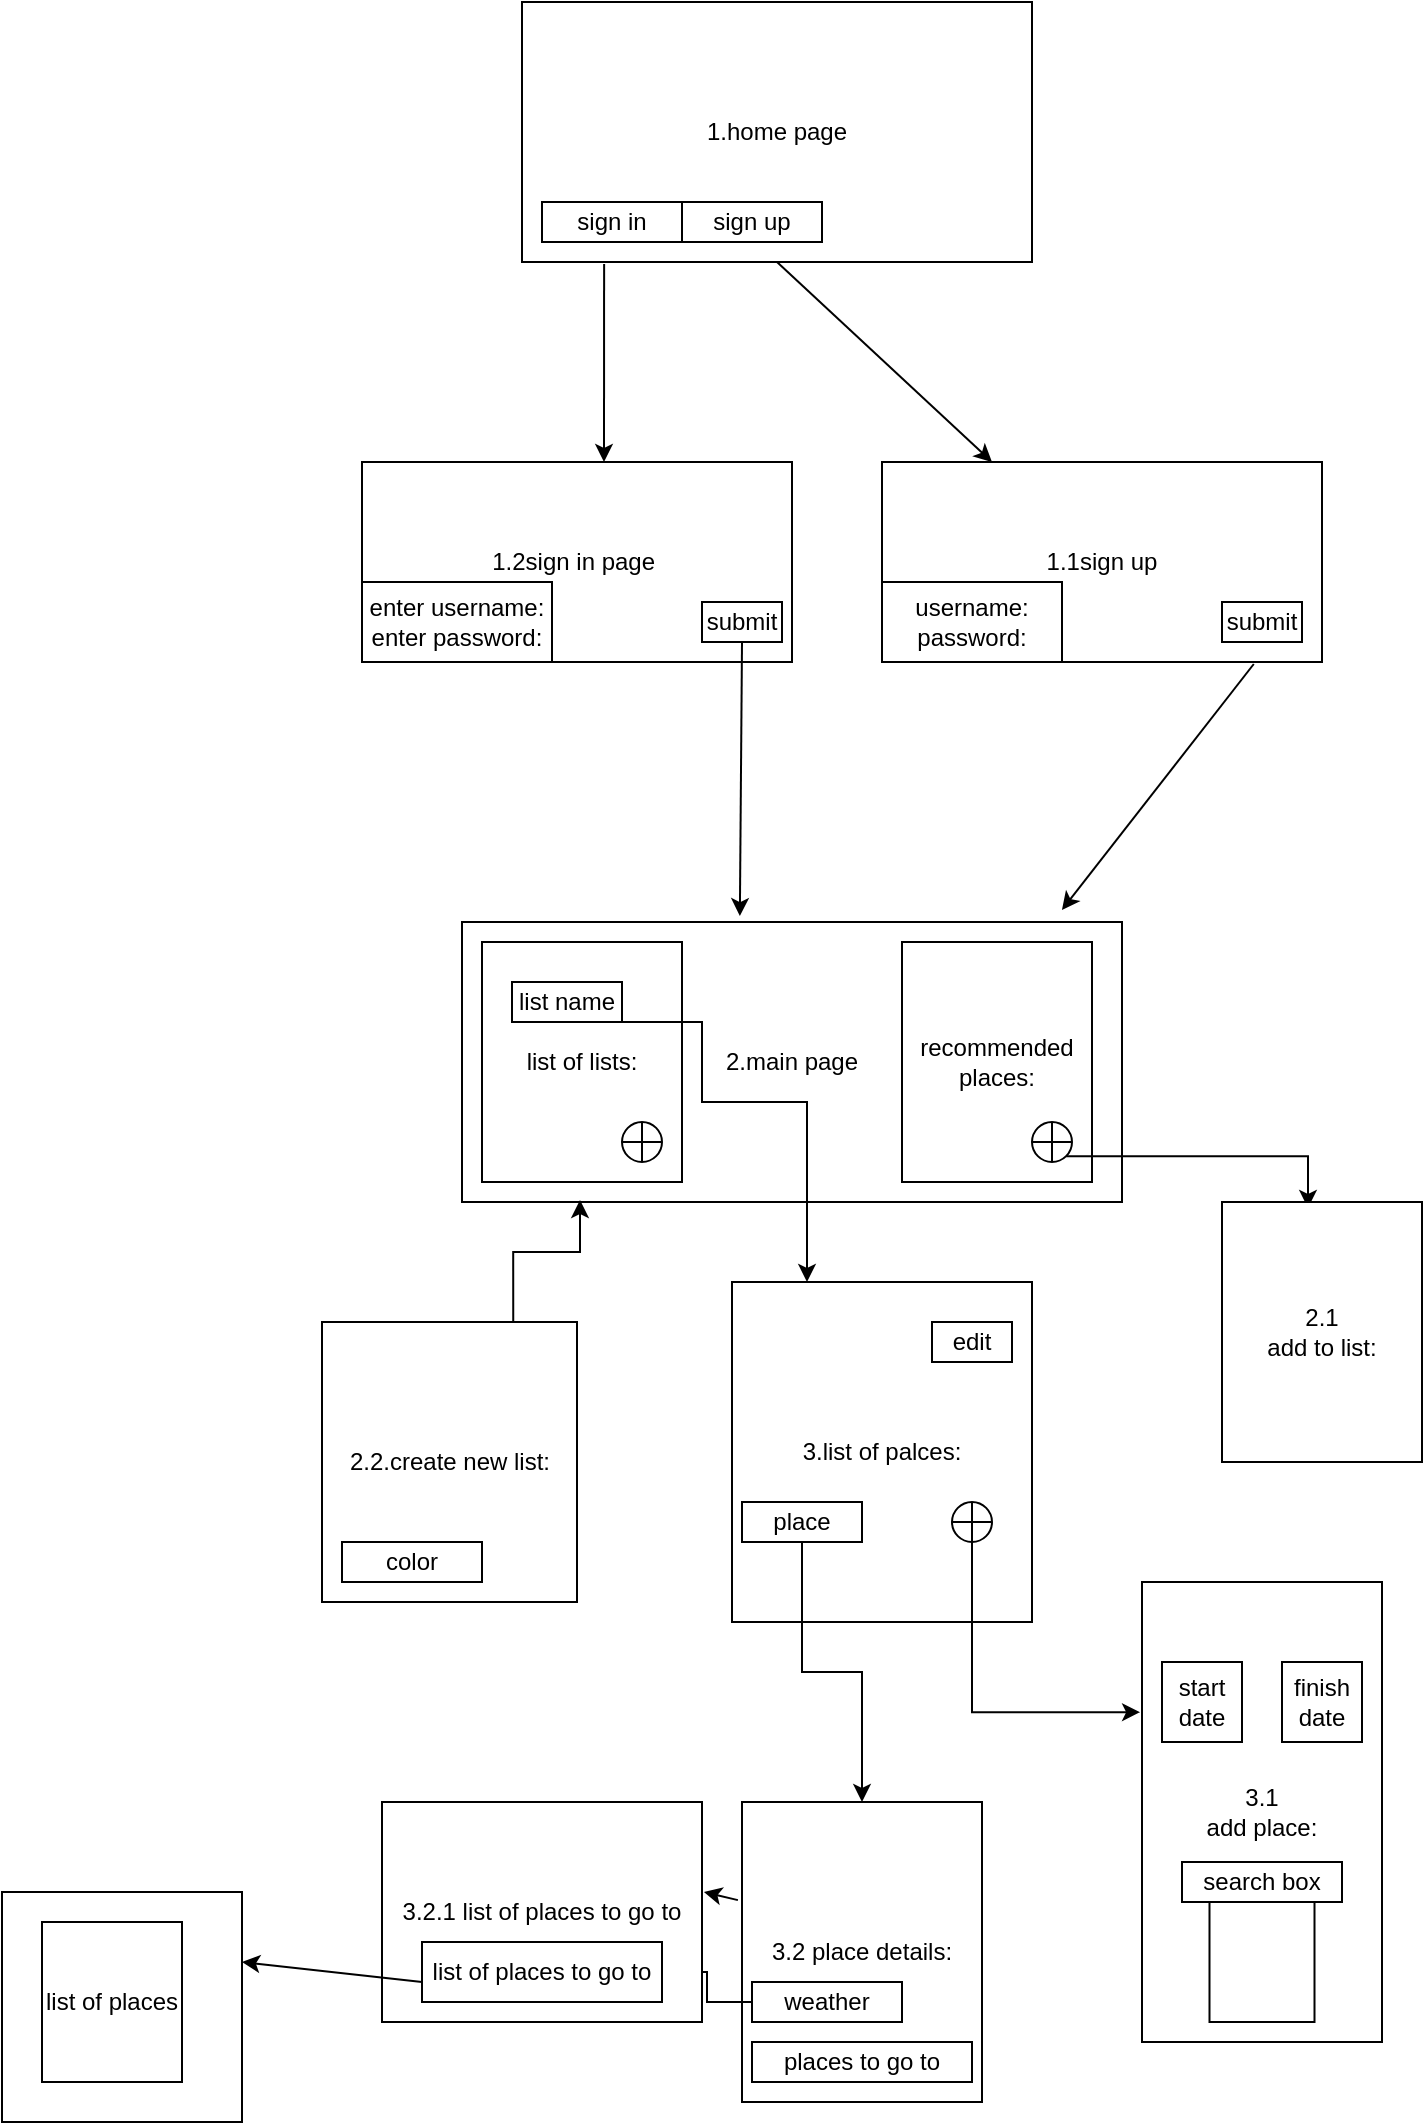 <mxfile version="15.8.0" type="github">
  <diagram id="wpuC7d9uDS4S8hS9o29s" name="Page-1">
    <mxGraphModel dx="1422" dy="786" grid="1" gridSize="10" guides="1" tooltips="1" connect="1" arrows="1" fold="1" page="1" pageScale="1" pageWidth="850" pageHeight="1100" math="0" shadow="0">
      <root>
        <mxCell id="0" />
        <mxCell id="1" parent="0" />
        <mxCell id="tql0qsIVnZ30SUJEE1Mj-4" value="1.home page" style="rounded=0;whiteSpace=wrap;html=1;" vertex="1" parent="1">
          <mxGeometry x="290" y="20" width="255" height="130" as="geometry" />
        </mxCell>
        <mxCell id="tql0qsIVnZ30SUJEE1Mj-5" value="sign in" style="rounded=0;whiteSpace=wrap;html=1;" vertex="1" parent="1">
          <mxGeometry x="300" y="120" width="70" height="20" as="geometry" />
        </mxCell>
        <mxCell id="tql0qsIVnZ30SUJEE1Mj-6" value="sign up" style="rounded=0;whiteSpace=wrap;html=1;" vertex="1" parent="1">
          <mxGeometry x="370" y="120" width="70" height="20" as="geometry" />
        </mxCell>
        <mxCell id="tql0qsIVnZ30SUJEE1Mj-8" value="" style="endArrow=classic;html=1;rounded=0;exitX=0.161;exitY=1.008;exitDx=0;exitDy=0;exitPerimeter=0;" edge="1" parent="1" source="tql0qsIVnZ30SUJEE1Mj-4">
          <mxGeometry width="50" height="50" relative="1" as="geometry">
            <mxPoint x="400" y="430" as="sourcePoint" />
            <mxPoint x="331" y="250" as="targetPoint" />
          </mxGeometry>
        </mxCell>
        <mxCell id="tql0qsIVnZ30SUJEE1Mj-9" value="1.2sign in page&amp;nbsp;" style="rounded=0;whiteSpace=wrap;html=1;" vertex="1" parent="1">
          <mxGeometry x="210" y="250" width="215" height="100" as="geometry" />
        </mxCell>
        <mxCell id="tql0qsIVnZ30SUJEE1Mj-12" value="enter username:&lt;br&gt;enter password:" style="rounded=0;whiteSpace=wrap;html=1;" vertex="1" parent="1">
          <mxGeometry x="210" y="310" width="95" height="40" as="geometry" />
        </mxCell>
        <mxCell id="tql0qsIVnZ30SUJEE1Mj-14" value="submit" style="rounded=0;whiteSpace=wrap;html=1;" vertex="1" parent="1">
          <mxGeometry x="380" y="320" width="40" height="20" as="geometry" />
        </mxCell>
        <mxCell id="tql0qsIVnZ30SUJEE1Mj-17" value="1.1sign up" style="rounded=0;whiteSpace=wrap;html=1;" vertex="1" parent="1">
          <mxGeometry x="470" y="250" width="220" height="100" as="geometry" />
        </mxCell>
        <mxCell id="tql0qsIVnZ30SUJEE1Mj-18" value="" style="endArrow=classic;html=1;rounded=0;entryX=0.25;entryY=0;entryDx=0;entryDy=0;exitX=0.5;exitY=1;exitDx=0;exitDy=0;" edge="1" parent="1" source="tql0qsIVnZ30SUJEE1Mj-4" target="tql0qsIVnZ30SUJEE1Mj-17">
          <mxGeometry width="50" height="50" relative="1" as="geometry">
            <mxPoint x="410" y="160" as="sourcePoint" />
            <mxPoint x="450" y="370" as="targetPoint" />
          </mxGeometry>
        </mxCell>
        <mxCell id="tql0qsIVnZ30SUJEE1Mj-19" value="username:&lt;br&gt;password:" style="rounded=0;whiteSpace=wrap;html=1;" vertex="1" parent="1">
          <mxGeometry x="470" y="310" width="90" height="40" as="geometry" />
        </mxCell>
        <mxCell id="tql0qsIVnZ30SUJEE1Mj-22" value="" style="endArrow=classic;html=1;rounded=0;entryX=0.421;entryY=-0.021;entryDx=0;entryDy=0;entryPerimeter=0;exitX=0.5;exitY=1;exitDx=0;exitDy=0;" edge="1" parent="1" source="tql0qsIVnZ30SUJEE1Mj-14" target="tql0qsIVnZ30SUJEE1Mj-24">
          <mxGeometry width="50" height="50" relative="1" as="geometry">
            <mxPoint x="315" y="350" as="sourcePoint" />
            <mxPoint x="400" y="480" as="targetPoint" />
            <Array as="points" />
          </mxGeometry>
        </mxCell>
        <mxCell id="tql0qsIVnZ30SUJEE1Mj-23" value="" style="endArrow=classic;html=1;rounded=0;exitX=0.845;exitY=1.01;exitDx=0;exitDy=0;entryX=0.909;entryY=-0.043;entryDx=0;entryDy=0;entryPerimeter=0;exitPerimeter=0;" edge="1" parent="1" source="tql0qsIVnZ30SUJEE1Mj-17" target="tql0qsIVnZ30SUJEE1Mj-24">
          <mxGeometry width="50" height="50" relative="1" as="geometry">
            <mxPoint x="400" y="410" as="sourcePoint" />
            <mxPoint x="440" y="480" as="targetPoint" />
          </mxGeometry>
        </mxCell>
        <mxCell id="tql0qsIVnZ30SUJEE1Mj-24" value="2.main page" style="rounded=0;whiteSpace=wrap;html=1;" vertex="1" parent="1">
          <mxGeometry x="260" y="480" width="330" height="140" as="geometry" />
        </mxCell>
        <mxCell id="tql0qsIVnZ30SUJEE1Mj-27" value="list of lists:" style="rounded=0;whiteSpace=wrap;html=1;" vertex="1" parent="1">
          <mxGeometry x="270" y="490" width="100" height="120" as="geometry" />
        </mxCell>
        <mxCell id="tql0qsIVnZ30SUJEE1Mj-29" value="" style="verticalLabelPosition=bottom;verticalAlign=top;html=1;shape=mxgraph.flowchart.summing_function;" vertex="1" parent="1">
          <mxGeometry x="340" y="580" width="20" height="20" as="geometry" />
        </mxCell>
        <mxCell id="tql0qsIVnZ30SUJEE1Mj-77" style="edgeStyle=orthogonalEdgeStyle;rounded=0;orthogonalLoop=1;jettySize=auto;html=1;exitX=0.75;exitY=0;exitDx=0;exitDy=0;entryX=0.49;entryY=1.075;entryDx=0;entryDy=0;entryPerimeter=0;" edge="1" parent="1" source="tql0qsIVnZ30SUJEE1Mj-31" target="tql0qsIVnZ30SUJEE1Mj-27">
          <mxGeometry relative="1" as="geometry" />
        </mxCell>
        <mxCell id="tql0qsIVnZ30SUJEE1Mj-31" value="2.2.create new list:" style="rounded=0;whiteSpace=wrap;html=1;" vertex="1" parent="1">
          <mxGeometry x="190" y="680" width="127.5" height="140" as="geometry" />
        </mxCell>
        <mxCell id="tql0qsIVnZ30SUJEE1Mj-33" value="recommended places:" style="rounded=0;whiteSpace=wrap;html=1;" vertex="1" parent="1">
          <mxGeometry x="480" y="490" width="95" height="120" as="geometry" />
        </mxCell>
        <mxCell id="tql0qsIVnZ30SUJEE1Mj-35" value="color" style="rounded=0;whiteSpace=wrap;html=1;" vertex="1" parent="1">
          <mxGeometry x="200" y="790" width="70" height="20" as="geometry" />
        </mxCell>
        <mxCell id="tql0qsIVnZ30SUJEE1Mj-83" style="edgeStyle=orthogonalEdgeStyle;rounded=0;orthogonalLoop=1;jettySize=auto;html=1;exitX=0.855;exitY=0.855;exitDx=0;exitDy=0;exitPerimeter=0;entryX=0.43;entryY=0.023;entryDx=0;entryDy=0;entryPerimeter=0;" edge="1" parent="1" source="tql0qsIVnZ30SUJEE1Mj-39" target="tql0qsIVnZ30SUJEE1Mj-43">
          <mxGeometry relative="1" as="geometry" />
        </mxCell>
        <mxCell id="tql0qsIVnZ30SUJEE1Mj-39" value="" style="verticalLabelPosition=bottom;verticalAlign=top;html=1;shape=mxgraph.flowchart.summing_function;" vertex="1" parent="1">
          <mxGeometry x="545" y="580" width="20" height="20" as="geometry" />
        </mxCell>
        <mxCell id="tql0qsIVnZ30SUJEE1Mj-43" value="2.1&lt;br&gt;add to list:" style="rounded=0;whiteSpace=wrap;html=1;" vertex="1" parent="1">
          <mxGeometry x="640" y="620" width="100" height="130" as="geometry" />
        </mxCell>
        <mxCell id="tql0qsIVnZ30SUJEE1Mj-44" value="3.list of palces:" style="rounded=0;whiteSpace=wrap;html=1;" vertex="1" parent="1">
          <mxGeometry x="395" y="660" width="150" height="170" as="geometry" />
        </mxCell>
        <mxCell id="tql0qsIVnZ30SUJEE1Mj-84" style="edgeStyle=orthogonalEdgeStyle;rounded=0;orthogonalLoop=1;jettySize=auto;html=1;exitX=0.75;exitY=1;exitDx=0;exitDy=0;entryX=0.25;entryY=0;entryDx=0;entryDy=0;" edge="1" parent="1" source="tql0qsIVnZ30SUJEE1Mj-45" target="tql0qsIVnZ30SUJEE1Mj-44">
          <mxGeometry relative="1" as="geometry">
            <Array as="points">
              <mxPoint x="380" y="530" />
              <mxPoint x="380" y="570" />
              <mxPoint x="433" y="570" />
            </Array>
          </mxGeometry>
        </mxCell>
        <mxCell id="tql0qsIVnZ30SUJEE1Mj-45" value="list name" style="rounded=0;whiteSpace=wrap;html=1;" vertex="1" parent="1">
          <mxGeometry x="285" y="510" width="55" height="20" as="geometry" />
        </mxCell>
        <mxCell id="tql0qsIVnZ30SUJEE1Mj-82" style="edgeStyle=orthogonalEdgeStyle;rounded=0;orthogonalLoop=1;jettySize=auto;html=1;exitX=0.5;exitY=1;exitDx=0;exitDy=0;" edge="1" parent="1" source="tql0qsIVnZ30SUJEE1Mj-47" target="tql0qsIVnZ30SUJEE1Mj-68">
          <mxGeometry relative="1" as="geometry" />
        </mxCell>
        <mxCell id="tql0qsIVnZ30SUJEE1Mj-47" value="place" style="whiteSpace=wrap;html=1;" vertex="1" parent="1">
          <mxGeometry x="400" y="770" width="60" height="20" as="geometry" />
        </mxCell>
        <mxCell id="tql0qsIVnZ30SUJEE1Mj-49" value="edit" style="rounded=0;whiteSpace=wrap;html=1;" vertex="1" parent="1">
          <mxGeometry x="495" y="680" width="40" height="20" as="geometry" />
        </mxCell>
        <mxCell id="tql0qsIVnZ30SUJEE1Mj-81" style="edgeStyle=orthogonalEdgeStyle;rounded=0;orthogonalLoop=1;jettySize=auto;html=1;exitX=0.5;exitY=1;exitDx=0;exitDy=0;exitPerimeter=0;entryX=-0.008;entryY=0.283;entryDx=0;entryDy=0;entryPerimeter=0;" edge="1" parent="1" source="tql0qsIVnZ30SUJEE1Mj-50" target="tql0qsIVnZ30SUJEE1Mj-57">
          <mxGeometry relative="1" as="geometry" />
        </mxCell>
        <mxCell id="tql0qsIVnZ30SUJEE1Mj-50" value="" style="verticalLabelPosition=bottom;verticalAlign=top;html=1;shape=mxgraph.flowchart.summing_function;" vertex="1" parent="1">
          <mxGeometry x="505" y="770" width="20" height="20" as="geometry" />
        </mxCell>
        <mxCell id="tql0qsIVnZ30SUJEE1Mj-57" value="3.1&lt;br&gt;add place:" style="rounded=0;whiteSpace=wrap;html=1;" vertex="1" parent="1">
          <mxGeometry x="600" y="810" width="120" height="230" as="geometry" />
        </mxCell>
        <mxCell id="tql0qsIVnZ30SUJEE1Mj-59" value="search box" style="rounded=0;whiteSpace=wrap;html=1;" vertex="1" parent="1">
          <mxGeometry x="620" y="950" width="80" height="20" as="geometry" />
        </mxCell>
        <mxCell id="tql0qsIVnZ30SUJEE1Mj-62" value="" style="rounded=0;whiteSpace=wrap;html=1;" vertex="1" parent="1">
          <mxGeometry x="633.75" y="970" width="52.5" height="60" as="geometry" />
        </mxCell>
        <mxCell id="tql0qsIVnZ30SUJEE1Mj-63" value="submit" style="rounded=0;whiteSpace=wrap;html=1;" vertex="1" parent="1">
          <mxGeometry x="640" y="320" width="40" height="20" as="geometry" />
        </mxCell>
        <mxCell id="tql0qsIVnZ30SUJEE1Mj-64" value="finish date" style="rounded=0;whiteSpace=wrap;html=1;" vertex="1" parent="1">
          <mxGeometry x="670" y="850" width="40" height="40" as="geometry" />
        </mxCell>
        <mxCell id="tql0qsIVnZ30SUJEE1Mj-65" value="start date" style="rounded=0;whiteSpace=wrap;html=1;" vertex="1" parent="1">
          <mxGeometry x="610" y="850" width="40" height="40" as="geometry" />
        </mxCell>
        <mxCell id="tql0qsIVnZ30SUJEE1Mj-68" value="3.2 place details:" style="rounded=0;whiteSpace=wrap;html=1;" vertex="1" parent="1">
          <mxGeometry x="400" y="920" width="120" height="150" as="geometry" />
        </mxCell>
        <mxCell id="tql0qsIVnZ30SUJEE1Mj-98" value="" style="edgeStyle=orthogonalEdgeStyle;rounded=0;orthogonalLoop=1;jettySize=auto;html=1;" edge="1" parent="1" source="tql0qsIVnZ30SUJEE1Mj-73" target="tql0qsIVnZ30SUJEE1Mj-90">
          <mxGeometry relative="1" as="geometry" />
        </mxCell>
        <mxCell id="tql0qsIVnZ30SUJEE1Mj-73" value="weather" style="rounded=0;whiteSpace=wrap;html=1;" vertex="1" parent="1">
          <mxGeometry x="405" y="1010" width="75" height="20" as="geometry" />
        </mxCell>
        <mxCell id="tql0qsIVnZ30SUJEE1Mj-85" value="3.2.1 list of places to go to" style="rounded=0;whiteSpace=wrap;html=1;" vertex="1" parent="1">
          <mxGeometry x="220" y="920" width="160" height="110" as="geometry" />
        </mxCell>
        <mxCell id="tql0qsIVnZ30SUJEE1Mj-86" value="places to go to" style="rounded=0;whiteSpace=wrap;html=1;" vertex="1" parent="1">
          <mxGeometry x="405" y="1040" width="110" height="20" as="geometry" />
        </mxCell>
        <mxCell id="tql0qsIVnZ30SUJEE1Mj-90" value="list of places to go to" style="rounded=0;whiteSpace=wrap;html=1;" vertex="1" parent="1">
          <mxGeometry x="240" y="990" width="120" height="30" as="geometry" />
        </mxCell>
        <mxCell id="tql0qsIVnZ30SUJEE1Mj-94" value="" style="endArrow=classic;html=1;rounded=0;entryX=1.006;entryY=0.409;entryDx=0;entryDy=0;entryPerimeter=0;exitX=-0.017;exitY=0.327;exitDx=0;exitDy=0;exitPerimeter=0;" edge="1" parent="1" source="tql0qsIVnZ30SUJEE1Mj-68" target="tql0qsIVnZ30SUJEE1Mj-85">
          <mxGeometry width="50" height="50" relative="1" as="geometry">
            <mxPoint x="400" y="960" as="sourcePoint" />
            <mxPoint x="450" y="910" as="targetPoint" />
          </mxGeometry>
        </mxCell>
        <mxCell id="tql0qsIVnZ30SUJEE1Mj-96" value="" style="endArrow=classic;html=1;rounded=0;" edge="1" parent="1">
          <mxGeometry width="50" height="50" relative="1" as="geometry">
            <mxPoint x="240" y="1010" as="sourcePoint" />
            <mxPoint x="150" y="1000" as="targetPoint" />
          </mxGeometry>
        </mxCell>
        <mxCell id="tql0qsIVnZ30SUJEE1Mj-100" value="" style="rounded=0;whiteSpace=wrap;html=1;" vertex="1" parent="1">
          <mxGeometry x="30" y="965" width="120" height="115" as="geometry" />
        </mxCell>
        <mxCell id="tql0qsIVnZ30SUJEE1Mj-102" value="list of places" style="rounded=0;whiteSpace=wrap;html=1;" vertex="1" parent="1">
          <mxGeometry x="50" y="980" width="70" height="80" as="geometry" />
        </mxCell>
      </root>
    </mxGraphModel>
  </diagram>
</mxfile>
